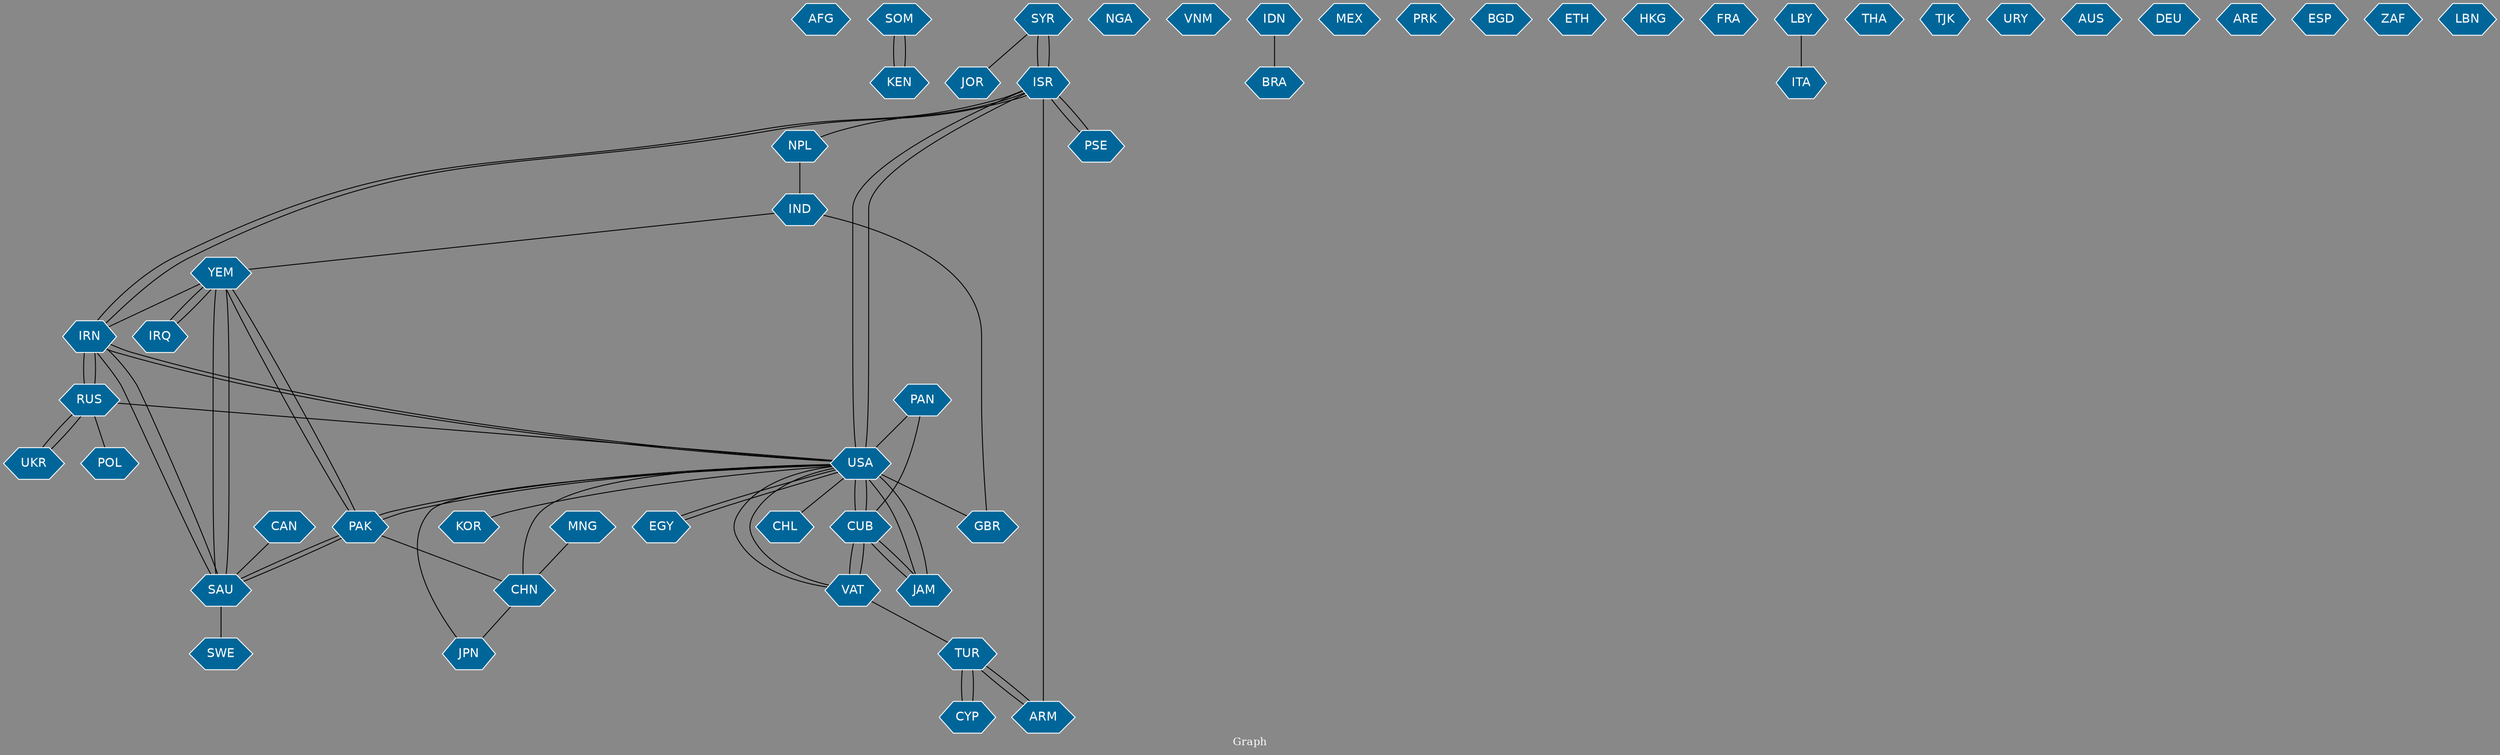 // Countries together in item graph
graph {
	graph [bgcolor="#888888" fontcolor=white fontsize=12 label="Graph" outputorder=edgesfirst overlap=prism]
	node [color=white fillcolor="#006699" fontcolor=white fontname=Helvetica shape=hexagon style=filled]
	edge [arrowhead=open color=black fontcolor=white fontname=Courier fontsize=12]
		AFG [label=AFG]
		SOM [label=SOM]
		SYR [label=SYR]
		JOR [label=JOR]
		NPL [label=NPL]
		IRN [label=IRN]
		ISR [label=ISR]
		NGA [label=NGA]
		VNM [label=VNM]
		IRQ [label=IRQ]
		YEM [label=YEM]
		SAU [label=SAU]
		KEN [label=KEN]
		IND [label=IND]
		USA [label=USA]
		CUB [label=CUB]
		RUS [label=RUS]
		CHN [label=CHN]
		TUR [label=TUR]
		ARM [label=ARM]
		BRA [label=BRA]
		PAK [label=PAK]
		MEX [label=MEX]
		UKR [label=UKR]
		PRK [label=PRK]
		GBR [label=GBR]
		BGD [label=BGD]
		JAM [label=JAM]
		JPN [label=JPN]
		VAT [label=VAT]
		ETH [label=ETH]
		HKG [label=HKG]
		FRA [label=FRA]
		LBY [label=LBY]
		ITA [label=ITA]
		CYP [label=CYP]
		THA [label=THA]
		PSE [label=PSE]
		TJK [label=TJK]
		URY [label=URY]
		EGY [label=EGY]
		CHL [label=CHL]
		SWE [label=SWE]
		AUS [label=AUS]
		MNG [label=MNG]
		DEU [label=DEU]
		POL [label=POL]
		KOR [label=KOR]
		ARE [label=ARE]
		PAN [label=PAN]
		CAN [label=CAN]
		ESP [label=ESP]
		ZAF [label=ZAF]
		IDN [label=IDN]
		LBN [label=LBN]
			IRN -- RUS [weight=2]
			CHN -- JPN [weight=1]
			JAM -- USA [weight=1]
			ISR -- PSE [weight=3]
			YEM -- IRQ [weight=1]
			UKR -- RUS [weight=3]
			USA -- JPN [weight=1]
			IRN -- USA [weight=3]
			NPL -- IND [weight=1]
			USA -- ISR [weight=1]
			USA -- VAT [weight=2]
			USA -- EGY [weight=2]
			ISR -- SYR [weight=1]
			ISR -- NPL [weight=1]
			SAU -- YEM [weight=17]
			USA -- CHL [weight=1]
			VAT -- USA [weight=1]
			USA -- JAM [weight=2]
			SAU -- SWE [weight=1]
			PAN -- CUB [weight=1]
			USA -- GBR [weight=1]
			RUS -- IRN [weight=3]
			CYP -- TUR [weight=1]
			ARM -- TUR [weight=1]
			SYR -- JOR [weight=1]
			VAT -- TUR [weight=1]
			YEM -- IRN [weight=3]
			IRQ -- YEM [weight=1]
			PAN -- USA [weight=1]
			CUB -- JAM [weight=1]
			SAU -- PAK [weight=3]
			TUR -- CYP [weight=1]
			EGY -- USA [weight=1]
			SOM -- KEN [weight=1]
			SYR -- ISR [weight=2]
			GBR -- IND [weight=1]
			RUS -- POL [weight=1]
			RUS -- USA [weight=1]
			MNG -- CHN [weight=2]
			ISR -- IRN [weight=1]
			USA -- CUB [weight=6]
			IND -- YEM [weight=1]
			CUB -- VAT [weight=3]
			USA -- KOR [weight=1]
			IRN -- ISR [weight=2]
			PAK -- USA [weight=1]
			PAK -- SAU [weight=1]
			PSE -- ISR [weight=4]
			CUB -- USA [weight=10]
			CHN -- USA [weight=1]
			ISR -- USA [weight=2]
			IRN -- SAU [weight=3]
			PAK -- CHN [weight=1]
			KEN -- SOM [weight=5]
			RUS -- UKR [weight=1]
			IDN -- BRA [weight=1]
			YEM -- PAK [weight=2]
			SAU -- IRN [weight=3]
			CAN -- SAU [weight=1]
			ISR -- ARM [weight=2]
			PAK -- YEM [weight=4]
			VAT -- CUB [weight=1]
			USA -- IRN [weight=2]
			USA -- PAK [weight=2]
			TUR -- ARM [weight=1]
			JAM -- CUB [weight=1]
			YEM -- SAU [weight=13]
			LBY -- ITA [weight=1]
}